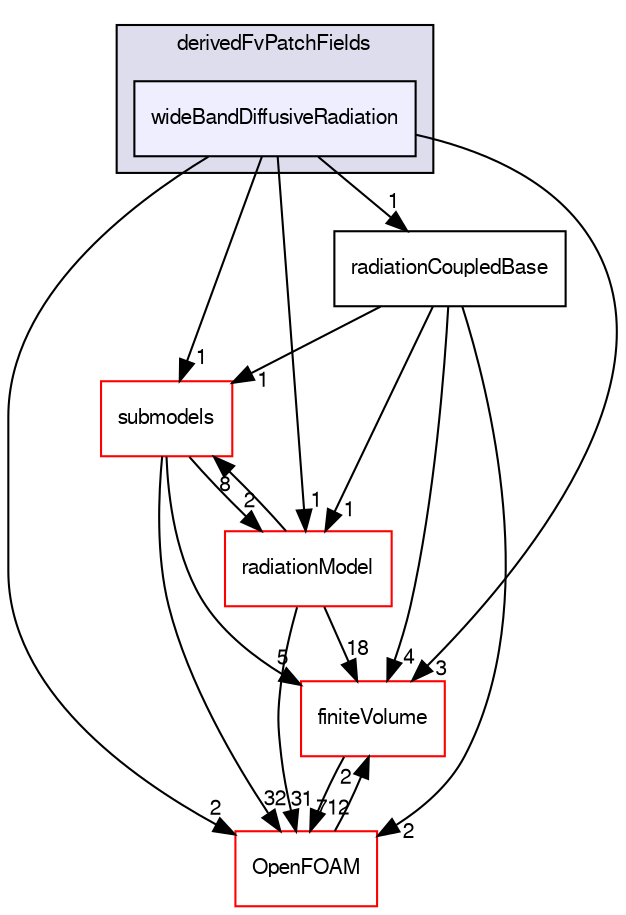 digraph "src/thermophysicalModels/radiationModels/derivedFvPatchFields/wideBandDiffusiveRadiation" {
  bgcolor=transparent;
  compound=true
  node [ fontsize="10", fontname="FreeSans"];
  edge [ labelfontsize="10", labelfontname="FreeSans"];
  subgraph clusterdir_b6fbd749e54706cc3b92a74ab30559cc {
    graph [ bgcolor="#ddddee", pencolor="black", label="derivedFvPatchFields" fontname="FreeSans", fontsize="10", URL="dir_b6fbd749e54706cc3b92a74ab30559cc.html"]
  dir_98618d3188b5fcb2afb7183d63d9c5c7 [shape=box, label="wideBandDiffusiveRadiation", style="filled", fillcolor="#eeeeff", pencolor="black", URL="dir_98618d3188b5fcb2afb7183d63d9c5c7.html"];
  }
  dir_9bd15774b555cf7259a6fa18f99fe99b [shape=box label="finiteVolume" color="red" URL="dir_9bd15774b555cf7259a6fa18f99fe99b.html"];
  dir_0e35a089fd36da69fd114ae181f5f769 [shape=box label="submodels" color="red" URL="dir_0e35a089fd36da69fd114ae181f5f769.html"];
  dir_08c5a0922f0d1752bb9c4bf65110e65b [shape=box label="radiationModel" color="red" URL="dir_08c5a0922f0d1752bb9c4bf65110e65b.html"];
  dir_c5473ff19b20e6ec4dfe5c310b3778a8 [shape=box label="OpenFOAM" color="red" URL="dir_c5473ff19b20e6ec4dfe5c310b3778a8.html"];
  dir_245e895728619366f7dc113ffc3f5c45 [shape=box label="radiationCoupledBase" URL="dir_245e895728619366f7dc113ffc3f5c45.html"];
  dir_9bd15774b555cf7259a6fa18f99fe99b->dir_c5473ff19b20e6ec4dfe5c310b3778a8 [headlabel="712", labeldistance=1.5 headhref="dir_000749_001732.html"];
  dir_0e35a089fd36da69fd114ae181f5f769->dir_9bd15774b555cf7259a6fa18f99fe99b [headlabel="5", labeldistance=1.5 headhref="dir_002648_000749.html"];
  dir_0e35a089fd36da69fd114ae181f5f769->dir_08c5a0922f0d1752bb9c4bf65110e65b [headlabel="2", labeldistance=1.5 headhref="dir_002648_002413.html"];
  dir_0e35a089fd36da69fd114ae181f5f769->dir_c5473ff19b20e6ec4dfe5c310b3778a8 [headlabel="32", labeldistance=1.5 headhref="dir_002648_001732.html"];
  dir_08c5a0922f0d1752bb9c4bf65110e65b->dir_9bd15774b555cf7259a6fa18f99fe99b [headlabel="18", labeldistance=1.5 headhref="dir_002413_000749.html"];
  dir_08c5a0922f0d1752bb9c4bf65110e65b->dir_0e35a089fd36da69fd114ae181f5f769 [headlabel="8", labeldistance=1.5 headhref="dir_002413_002648.html"];
  dir_08c5a0922f0d1752bb9c4bf65110e65b->dir_c5473ff19b20e6ec4dfe5c310b3778a8 [headlabel="31", labeldistance=1.5 headhref="dir_002413_001732.html"];
  dir_c5473ff19b20e6ec4dfe5c310b3778a8->dir_9bd15774b555cf7259a6fa18f99fe99b [headlabel="2", labeldistance=1.5 headhref="dir_001732_000749.html"];
  dir_245e895728619366f7dc113ffc3f5c45->dir_9bd15774b555cf7259a6fa18f99fe99b [headlabel="4", labeldistance=1.5 headhref="dir_002636_000749.html"];
  dir_245e895728619366f7dc113ffc3f5c45->dir_0e35a089fd36da69fd114ae181f5f769 [headlabel="1", labeldistance=1.5 headhref="dir_002636_002648.html"];
  dir_245e895728619366f7dc113ffc3f5c45->dir_08c5a0922f0d1752bb9c4bf65110e65b [headlabel="1", labeldistance=1.5 headhref="dir_002636_002413.html"];
  dir_245e895728619366f7dc113ffc3f5c45->dir_c5473ff19b20e6ec4dfe5c310b3778a8 [headlabel="2", labeldistance=1.5 headhref="dir_002636_001732.html"];
  dir_98618d3188b5fcb2afb7183d63d9c5c7->dir_9bd15774b555cf7259a6fa18f99fe99b [headlabel="3", labeldistance=1.5 headhref="dir_002637_000749.html"];
  dir_98618d3188b5fcb2afb7183d63d9c5c7->dir_0e35a089fd36da69fd114ae181f5f769 [headlabel="1", labeldistance=1.5 headhref="dir_002637_002648.html"];
  dir_98618d3188b5fcb2afb7183d63d9c5c7->dir_08c5a0922f0d1752bb9c4bf65110e65b [headlabel="1", labeldistance=1.5 headhref="dir_002637_002413.html"];
  dir_98618d3188b5fcb2afb7183d63d9c5c7->dir_c5473ff19b20e6ec4dfe5c310b3778a8 [headlabel="2", labeldistance=1.5 headhref="dir_002637_001732.html"];
  dir_98618d3188b5fcb2afb7183d63d9c5c7->dir_245e895728619366f7dc113ffc3f5c45 [headlabel="1", labeldistance=1.5 headhref="dir_002637_002636.html"];
}
